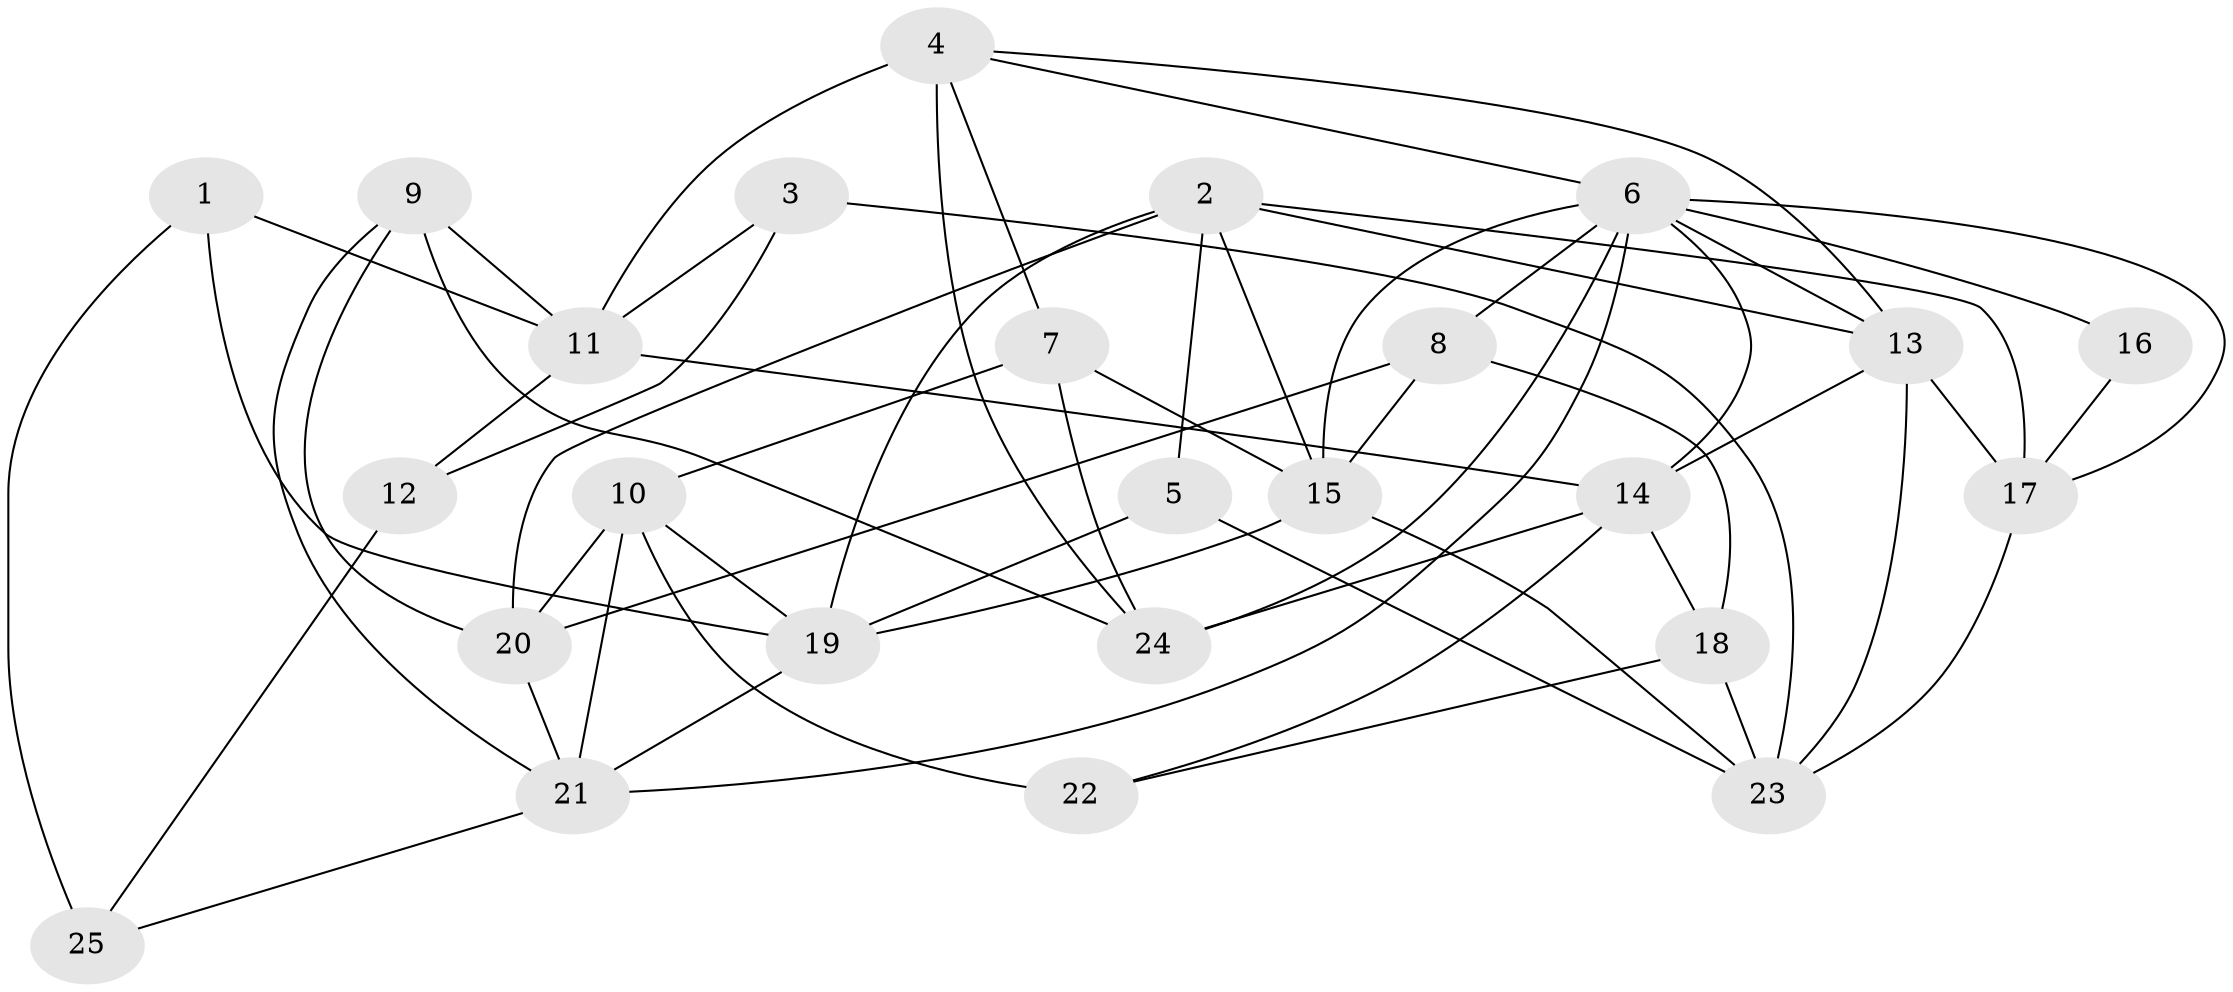 // original degree distribution, {4: 0.26, 6: 0.04, 5: 0.22, 2: 0.08, 7: 0.04, 3: 0.34, 8: 0.02}
// Generated by graph-tools (version 1.1) at 2025/37/03/04/25 23:37:12]
// undirected, 25 vertices, 59 edges
graph export_dot {
  node [color=gray90,style=filled];
  1;
  2;
  3;
  4;
  5;
  6;
  7;
  8;
  9;
  10;
  11;
  12;
  13;
  14;
  15;
  16;
  17;
  18;
  19;
  20;
  21;
  22;
  23;
  24;
  25;
  1 -- 11 [weight=1.0];
  1 -- 19 [weight=2.0];
  1 -- 25 [weight=1.0];
  2 -- 5 [weight=1.0];
  2 -- 13 [weight=1.0];
  2 -- 15 [weight=1.0];
  2 -- 17 [weight=1.0];
  2 -- 19 [weight=1.0];
  2 -- 20 [weight=1.0];
  3 -- 11 [weight=1.0];
  3 -- 12 [weight=1.0];
  3 -- 23 [weight=2.0];
  4 -- 6 [weight=1.0];
  4 -- 7 [weight=1.0];
  4 -- 11 [weight=3.0];
  4 -- 13 [weight=1.0];
  4 -- 24 [weight=1.0];
  5 -- 19 [weight=1.0];
  5 -- 23 [weight=2.0];
  6 -- 8 [weight=1.0];
  6 -- 13 [weight=1.0];
  6 -- 14 [weight=1.0];
  6 -- 15 [weight=1.0];
  6 -- 16 [weight=1.0];
  6 -- 17 [weight=1.0];
  6 -- 21 [weight=1.0];
  6 -- 24 [weight=2.0];
  7 -- 10 [weight=1.0];
  7 -- 15 [weight=1.0];
  7 -- 24 [weight=1.0];
  8 -- 15 [weight=1.0];
  8 -- 18 [weight=2.0];
  8 -- 20 [weight=1.0];
  9 -- 11 [weight=1.0];
  9 -- 20 [weight=1.0];
  9 -- 21 [weight=1.0];
  9 -- 24 [weight=1.0];
  10 -- 19 [weight=2.0];
  10 -- 20 [weight=1.0];
  10 -- 21 [weight=1.0];
  10 -- 22 [weight=2.0];
  11 -- 12 [weight=1.0];
  11 -- 14 [weight=1.0];
  12 -- 25 [weight=1.0];
  13 -- 14 [weight=2.0];
  13 -- 17 [weight=2.0];
  13 -- 23 [weight=1.0];
  14 -- 18 [weight=1.0];
  14 -- 22 [weight=1.0];
  14 -- 24 [weight=1.0];
  15 -- 19 [weight=1.0];
  15 -- 23 [weight=1.0];
  16 -- 17 [weight=1.0];
  17 -- 23 [weight=1.0];
  18 -- 22 [weight=1.0];
  18 -- 23 [weight=1.0];
  19 -- 21 [weight=1.0];
  20 -- 21 [weight=1.0];
  21 -- 25 [weight=1.0];
}
